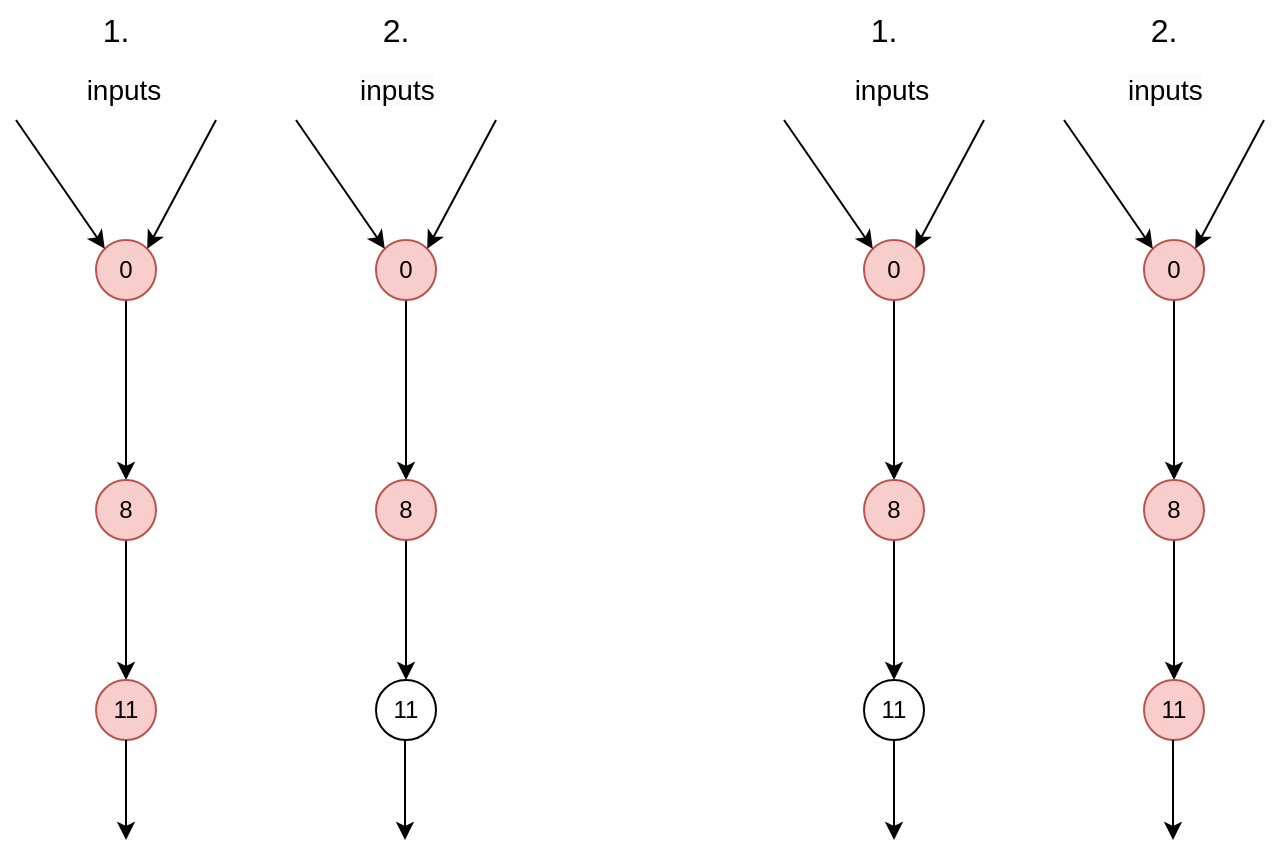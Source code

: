 <mxfile version="21.6.1" type="github">
  <diagram name="第 1 页" id="Mn9Sd1jcA2e0a3krkTwv">
    <mxGraphModel dx="1306" dy="686" grid="1" gridSize="10" guides="1" tooltips="1" connect="1" arrows="1" fold="1" page="1" pageScale="1" pageWidth="827" pageHeight="1169" math="0" shadow="0">
      <root>
        <mxCell id="0" />
        <mxCell id="1" parent="0" />
        <mxCell id="rrv1fCtY0zLjdle_xPSd-7" value="" style="edgeStyle=orthogonalEdgeStyle;rounded=0;orthogonalLoop=1;jettySize=auto;html=1;" edge="1" parent="1" source="rrv1fCtY0zLjdle_xPSd-2" target="rrv1fCtY0zLjdle_xPSd-3">
          <mxGeometry relative="1" as="geometry" />
        </mxCell>
        <mxCell id="rrv1fCtY0zLjdle_xPSd-2" value="0" style="ellipse;whiteSpace=wrap;html=1;aspect=fixed;fillColor=#f8cecc;strokeColor=#b85450;" vertex="1" parent="1">
          <mxGeometry x="70" y="140" width="30" height="30" as="geometry" />
        </mxCell>
        <mxCell id="rrv1fCtY0zLjdle_xPSd-8" value="" style="edgeStyle=orthogonalEdgeStyle;rounded=0;orthogonalLoop=1;jettySize=auto;html=1;" edge="1" parent="1" source="rrv1fCtY0zLjdle_xPSd-3" target="rrv1fCtY0zLjdle_xPSd-4">
          <mxGeometry relative="1" as="geometry" />
        </mxCell>
        <mxCell id="rrv1fCtY0zLjdle_xPSd-3" value="8" style="ellipse;whiteSpace=wrap;html=1;aspect=fixed;fillColor=#f8cecc;strokeColor=#b85450;" vertex="1" parent="1">
          <mxGeometry x="70" y="260" width="30" height="30" as="geometry" />
        </mxCell>
        <mxCell id="rrv1fCtY0zLjdle_xPSd-4" value="11" style="ellipse;whiteSpace=wrap;html=1;aspect=fixed;fillColor=#f8cecc;strokeColor=#b85450;" vertex="1" parent="1">
          <mxGeometry x="70" y="360" width="30" height="30" as="geometry" />
        </mxCell>
        <mxCell id="rrv1fCtY0zLjdle_xPSd-5" value="" style="endArrow=classic;html=1;rounded=0;entryX=0;entryY=0;entryDx=0;entryDy=0;" edge="1" parent="1" target="rrv1fCtY0zLjdle_xPSd-2">
          <mxGeometry width="50" height="50" relative="1" as="geometry">
            <mxPoint x="30" y="80" as="sourcePoint" />
            <mxPoint x="140" y="160" as="targetPoint" />
          </mxGeometry>
        </mxCell>
        <mxCell id="rrv1fCtY0zLjdle_xPSd-6" value="" style="endArrow=classic;html=1;rounded=0;entryX=1;entryY=0;entryDx=0;entryDy=0;" edge="1" parent="1" target="rrv1fCtY0zLjdle_xPSd-2">
          <mxGeometry width="50" height="50" relative="1" as="geometry">
            <mxPoint x="130" y="80" as="sourcePoint" />
            <mxPoint x="84" y="154" as="targetPoint" />
          </mxGeometry>
        </mxCell>
        <mxCell id="rrv1fCtY0zLjdle_xPSd-9" value="" style="edgeStyle=orthogonalEdgeStyle;rounded=0;orthogonalLoop=1;jettySize=auto;html=1;" edge="1" parent="1" source="rrv1fCtY0zLjdle_xPSd-10" target="rrv1fCtY0zLjdle_xPSd-12">
          <mxGeometry relative="1" as="geometry" />
        </mxCell>
        <mxCell id="rrv1fCtY0zLjdle_xPSd-10" value="0" style="ellipse;whiteSpace=wrap;html=1;aspect=fixed;fillColor=#f8cecc;strokeColor=#b85450;" vertex="1" parent="1">
          <mxGeometry x="210" y="140" width="30" height="30" as="geometry" />
        </mxCell>
        <mxCell id="rrv1fCtY0zLjdle_xPSd-11" value="" style="edgeStyle=orthogonalEdgeStyle;rounded=0;orthogonalLoop=1;jettySize=auto;html=1;" edge="1" parent="1" source="rrv1fCtY0zLjdle_xPSd-12" target="rrv1fCtY0zLjdle_xPSd-13">
          <mxGeometry relative="1" as="geometry" />
        </mxCell>
        <mxCell id="rrv1fCtY0zLjdle_xPSd-12" value="8" style="ellipse;whiteSpace=wrap;html=1;aspect=fixed;fillColor=#f8cecc;strokeColor=#b85450;" vertex="1" parent="1">
          <mxGeometry x="210" y="260" width="30" height="30" as="geometry" />
        </mxCell>
        <mxCell id="rrv1fCtY0zLjdle_xPSd-13" value="11" style="ellipse;whiteSpace=wrap;html=1;aspect=fixed;" vertex="1" parent="1">
          <mxGeometry x="210" y="360" width="30" height="30" as="geometry" />
        </mxCell>
        <mxCell id="rrv1fCtY0zLjdle_xPSd-14" value="" style="endArrow=classic;html=1;rounded=0;entryX=0;entryY=0;entryDx=0;entryDy=0;" edge="1" parent="1" target="rrv1fCtY0zLjdle_xPSd-10">
          <mxGeometry width="50" height="50" relative="1" as="geometry">
            <mxPoint x="170" y="80" as="sourcePoint" />
            <mxPoint x="280" y="160" as="targetPoint" />
          </mxGeometry>
        </mxCell>
        <mxCell id="rrv1fCtY0zLjdle_xPSd-15" value="" style="endArrow=classic;html=1;rounded=0;entryX=1;entryY=0;entryDx=0;entryDy=0;" edge="1" parent="1" target="rrv1fCtY0zLjdle_xPSd-10">
          <mxGeometry width="50" height="50" relative="1" as="geometry">
            <mxPoint x="270" y="80" as="sourcePoint" />
            <mxPoint x="224" y="154" as="targetPoint" />
          </mxGeometry>
        </mxCell>
        <mxCell id="rrv1fCtY0zLjdle_xPSd-16" value="&lt;font style=&quot;font-size: 14px;&quot;&gt;inputs&lt;/font&gt;" style="text;html=1;strokeColor=none;fillColor=none;align=center;verticalAlign=middle;whiteSpace=wrap;rounded=0;" vertex="1" parent="1">
          <mxGeometry x="54" y="50" width="60" height="30" as="geometry" />
        </mxCell>
        <mxCell id="rrv1fCtY0zLjdle_xPSd-17" value="&lt;span style=&quot;color: rgb(0, 0, 0); font-family: Helvetica; font-size: 14px; font-style: normal; font-variant-ligatures: normal; font-variant-caps: normal; font-weight: 400; letter-spacing: normal; orphans: 2; text-align: center; text-indent: 0px; text-transform: none; widows: 2; word-spacing: 0px; -webkit-text-stroke-width: 0px; background-color: rgb(251, 251, 251); text-decoration-thickness: initial; text-decoration-style: initial; text-decoration-color: initial; float: none; display: inline !important;&quot;&gt;inputs&lt;/span&gt;" style="text;whiteSpace=wrap;html=1;" vertex="1" parent="1">
          <mxGeometry x="200" y="50" width="70" height="40" as="geometry" />
        </mxCell>
        <mxCell id="rrv1fCtY0zLjdle_xPSd-18" value="" style="endArrow=classic;html=1;rounded=0;exitX=0.5;exitY=1;exitDx=0;exitDy=0;" edge="1" parent="1" source="rrv1fCtY0zLjdle_xPSd-4">
          <mxGeometry width="50" height="50" relative="1" as="geometry">
            <mxPoint x="90" y="210" as="sourcePoint" />
            <mxPoint x="85" y="440" as="targetPoint" />
          </mxGeometry>
        </mxCell>
        <mxCell id="rrv1fCtY0zLjdle_xPSd-19" value="" style="endArrow=classic;html=1;rounded=0;exitX=0.5;exitY=1;exitDx=0;exitDy=0;" edge="1" parent="1">
          <mxGeometry width="50" height="50" relative="1" as="geometry">
            <mxPoint x="224.5" y="390" as="sourcePoint" />
            <mxPoint x="224.5" y="440" as="targetPoint" />
          </mxGeometry>
        </mxCell>
        <mxCell id="rrv1fCtY0zLjdle_xPSd-20" value="&lt;font style=&quot;font-size: 16px;&quot;&gt;1.&lt;/font&gt;" style="text;html=1;strokeColor=none;fillColor=none;align=center;verticalAlign=middle;whiteSpace=wrap;rounded=0;" vertex="1" parent="1">
          <mxGeometry x="50" y="20" width="60" height="30" as="geometry" />
        </mxCell>
        <mxCell id="rrv1fCtY0zLjdle_xPSd-21" value="&lt;font style=&quot;font-size: 16px;&quot;&gt;2.&lt;/font&gt;" style="text;html=1;strokeColor=none;fillColor=none;align=center;verticalAlign=middle;whiteSpace=wrap;rounded=0;" vertex="1" parent="1">
          <mxGeometry x="190" y="20" width="60" height="30" as="geometry" />
        </mxCell>
        <mxCell id="rrv1fCtY0zLjdle_xPSd-22" value="" style="edgeStyle=orthogonalEdgeStyle;rounded=0;orthogonalLoop=1;jettySize=auto;html=1;" edge="1" parent="1" source="rrv1fCtY0zLjdle_xPSd-23" target="rrv1fCtY0zLjdle_xPSd-25">
          <mxGeometry relative="1" as="geometry" />
        </mxCell>
        <mxCell id="rrv1fCtY0zLjdle_xPSd-23" value="0" style="ellipse;whiteSpace=wrap;html=1;aspect=fixed;fillColor=#f8cecc;strokeColor=#b85450;" vertex="1" parent="1">
          <mxGeometry x="454" y="140" width="30" height="30" as="geometry" />
        </mxCell>
        <mxCell id="rrv1fCtY0zLjdle_xPSd-24" value="" style="edgeStyle=orthogonalEdgeStyle;rounded=0;orthogonalLoop=1;jettySize=auto;html=1;" edge="1" parent="1" source="rrv1fCtY0zLjdle_xPSd-25" target="rrv1fCtY0zLjdle_xPSd-26">
          <mxGeometry relative="1" as="geometry" />
        </mxCell>
        <mxCell id="rrv1fCtY0zLjdle_xPSd-25" value="8" style="ellipse;whiteSpace=wrap;html=1;aspect=fixed;fillColor=#f8cecc;strokeColor=#b85450;" vertex="1" parent="1">
          <mxGeometry x="454" y="260" width="30" height="30" as="geometry" />
        </mxCell>
        <mxCell id="rrv1fCtY0zLjdle_xPSd-26" value="11" style="ellipse;whiteSpace=wrap;html=1;aspect=fixed;" vertex="1" parent="1">
          <mxGeometry x="454" y="360" width="30" height="30" as="geometry" />
        </mxCell>
        <mxCell id="rrv1fCtY0zLjdle_xPSd-27" value="" style="endArrow=classic;html=1;rounded=0;entryX=0;entryY=0;entryDx=0;entryDy=0;" edge="1" parent="1" target="rrv1fCtY0zLjdle_xPSd-23">
          <mxGeometry width="50" height="50" relative="1" as="geometry">
            <mxPoint x="414" y="80" as="sourcePoint" />
            <mxPoint x="524" y="160" as="targetPoint" />
          </mxGeometry>
        </mxCell>
        <mxCell id="rrv1fCtY0zLjdle_xPSd-28" value="" style="endArrow=classic;html=1;rounded=0;entryX=1;entryY=0;entryDx=0;entryDy=0;" edge="1" parent="1" target="rrv1fCtY0zLjdle_xPSd-23">
          <mxGeometry width="50" height="50" relative="1" as="geometry">
            <mxPoint x="514" y="80" as="sourcePoint" />
            <mxPoint x="468" y="154" as="targetPoint" />
          </mxGeometry>
        </mxCell>
        <mxCell id="rrv1fCtY0zLjdle_xPSd-29" value="" style="edgeStyle=orthogonalEdgeStyle;rounded=0;orthogonalLoop=1;jettySize=auto;html=1;" edge="1" parent="1" source="rrv1fCtY0zLjdle_xPSd-30" target="rrv1fCtY0zLjdle_xPSd-32">
          <mxGeometry relative="1" as="geometry" />
        </mxCell>
        <mxCell id="rrv1fCtY0zLjdle_xPSd-30" value="0" style="ellipse;whiteSpace=wrap;html=1;aspect=fixed;fillColor=#f8cecc;strokeColor=#b85450;" vertex="1" parent="1">
          <mxGeometry x="594" y="140" width="30" height="30" as="geometry" />
        </mxCell>
        <mxCell id="rrv1fCtY0zLjdle_xPSd-31" value="" style="edgeStyle=orthogonalEdgeStyle;rounded=0;orthogonalLoop=1;jettySize=auto;html=1;" edge="1" parent="1" source="rrv1fCtY0zLjdle_xPSd-32" target="rrv1fCtY0zLjdle_xPSd-33">
          <mxGeometry relative="1" as="geometry" />
        </mxCell>
        <mxCell id="rrv1fCtY0zLjdle_xPSd-32" value="8" style="ellipse;whiteSpace=wrap;html=1;aspect=fixed;fillColor=#f8cecc;strokeColor=#b85450;" vertex="1" parent="1">
          <mxGeometry x="594" y="260" width="30" height="30" as="geometry" />
        </mxCell>
        <mxCell id="rrv1fCtY0zLjdle_xPSd-33" value="11" style="ellipse;whiteSpace=wrap;html=1;aspect=fixed;fillColor=#f8cecc;strokeColor=#b85450;" vertex="1" parent="1">
          <mxGeometry x="594" y="360" width="30" height="30" as="geometry" />
        </mxCell>
        <mxCell id="rrv1fCtY0zLjdle_xPSd-34" value="" style="endArrow=classic;html=1;rounded=0;entryX=0;entryY=0;entryDx=0;entryDy=0;" edge="1" parent="1" target="rrv1fCtY0zLjdle_xPSd-30">
          <mxGeometry width="50" height="50" relative="1" as="geometry">
            <mxPoint x="554" y="80" as="sourcePoint" />
            <mxPoint x="664" y="160" as="targetPoint" />
          </mxGeometry>
        </mxCell>
        <mxCell id="rrv1fCtY0zLjdle_xPSd-35" value="" style="endArrow=classic;html=1;rounded=0;entryX=1;entryY=0;entryDx=0;entryDy=0;" edge="1" parent="1" target="rrv1fCtY0zLjdle_xPSd-30">
          <mxGeometry width="50" height="50" relative="1" as="geometry">
            <mxPoint x="654" y="80" as="sourcePoint" />
            <mxPoint x="608" y="154" as="targetPoint" />
          </mxGeometry>
        </mxCell>
        <mxCell id="rrv1fCtY0zLjdle_xPSd-36" value="&lt;font style=&quot;font-size: 14px;&quot;&gt;inputs&lt;/font&gt;" style="text;html=1;strokeColor=none;fillColor=none;align=center;verticalAlign=middle;whiteSpace=wrap;rounded=0;" vertex="1" parent="1">
          <mxGeometry x="438" y="50" width="60" height="30" as="geometry" />
        </mxCell>
        <mxCell id="rrv1fCtY0zLjdle_xPSd-37" value="&lt;span style=&quot;color: rgb(0, 0, 0); font-family: Helvetica; font-size: 14px; font-style: normal; font-variant-ligatures: normal; font-variant-caps: normal; font-weight: 400; letter-spacing: normal; orphans: 2; text-align: center; text-indent: 0px; text-transform: none; widows: 2; word-spacing: 0px; -webkit-text-stroke-width: 0px; background-color: rgb(251, 251, 251); text-decoration-thickness: initial; text-decoration-style: initial; text-decoration-color: initial; float: none; display: inline !important;&quot;&gt;inputs&lt;/span&gt;" style="text;whiteSpace=wrap;html=1;" vertex="1" parent="1">
          <mxGeometry x="584" y="50" width="70" height="40" as="geometry" />
        </mxCell>
        <mxCell id="rrv1fCtY0zLjdle_xPSd-38" value="" style="endArrow=classic;html=1;rounded=0;exitX=0.5;exitY=1;exitDx=0;exitDy=0;" edge="1" parent="1" source="rrv1fCtY0zLjdle_xPSd-26">
          <mxGeometry width="50" height="50" relative="1" as="geometry">
            <mxPoint x="474" y="210" as="sourcePoint" />
            <mxPoint x="469" y="440" as="targetPoint" />
          </mxGeometry>
        </mxCell>
        <mxCell id="rrv1fCtY0zLjdle_xPSd-39" value="" style="endArrow=classic;html=1;rounded=0;exitX=0.5;exitY=1;exitDx=0;exitDy=0;" edge="1" parent="1">
          <mxGeometry width="50" height="50" relative="1" as="geometry">
            <mxPoint x="608.5" y="390" as="sourcePoint" />
            <mxPoint x="608.5" y="440" as="targetPoint" />
          </mxGeometry>
        </mxCell>
        <mxCell id="rrv1fCtY0zLjdle_xPSd-40" value="&lt;font style=&quot;font-size: 16px;&quot;&gt;1.&lt;/font&gt;" style="text;html=1;strokeColor=none;fillColor=none;align=center;verticalAlign=middle;whiteSpace=wrap;rounded=0;" vertex="1" parent="1">
          <mxGeometry x="434" y="20" width="60" height="30" as="geometry" />
        </mxCell>
        <mxCell id="rrv1fCtY0zLjdle_xPSd-41" value="&lt;font style=&quot;font-size: 16px;&quot;&gt;2.&lt;/font&gt;" style="text;html=1;strokeColor=none;fillColor=none;align=center;verticalAlign=middle;whiteSpace=wrap;rounded=0;" vertex="1" parent="1">
          <mxGeometry x="574" y="20" width="60" height="30" as="geometry" />
        </mxCell>
      </root>
    </mxGraphModel>
  </diagram>
</mxfile>

